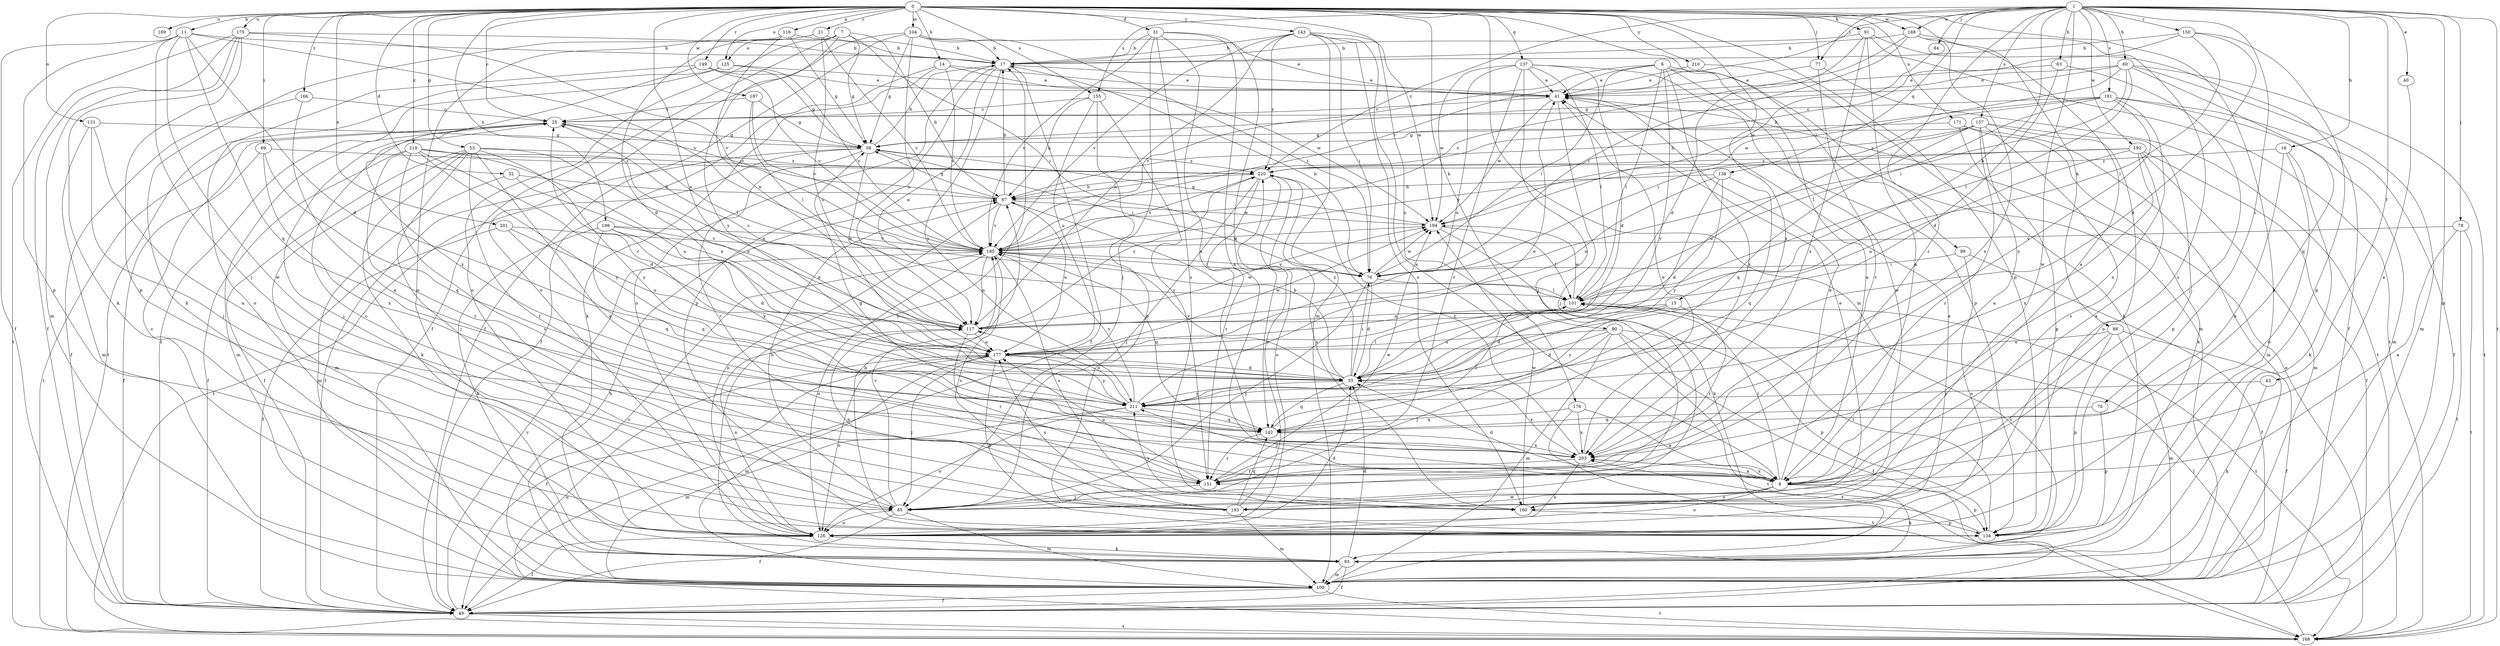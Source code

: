strict digraph  {
0;
1;
6;
7;
8;
11;
14;
15;
16;
17;
21;
25;
31;
32;
33;
40;
41;
43;
49;
53;
58;
60;
63;
67;
69;
70;
76;
77;
78;
84;
85;
88;
90;
91;
93;
99;
101;
104;
109;
116;
117;
121;
125;
126;
134;
137;
138;
142;
143;
149;
150;
151;
155;
157;
160;
166;
168;
169;
171;
175;
176;
177;
181;
185;
187;
188;
192;
193;
194;
198;
201;
203;
210;
211;
219;
220;
0 -> 11  [label=b];
0 -> 14  [label=b];
0 -> 21  [label=c];
0 -> 25  [label=c];
0 -> 31  [label=d];
0 -> 32  [label=d];
0 -> 53  [label=g];
0 -> 69  [label=i];
0 -> 77  [label=j];
0 -> 88  [label=k];
0 -> 90  [label=k];
0 -> 91  [label=k];
0 -> 93  [label=k];
0 -> 99  [label=l];
0 -> 104  [label=m];
0 -> 109  [label=m];
0 -> 116  [label=n];
0 -> 121  [label=o];
0 -> 125  [label=o];
0 -> 134  [label=p];
0 -> 137  [label=q];
0 -> 143  [label=r];
0 -> 149  [label=r];
0 -> 155  [label=s];
0 -> 166  [label=t];
0 -> 169  [label=u];
0 -> 171  [label=u];
0 -> 175  [label=u];
0 -> 176  [label=u];
0 -> 177  [label=u];
0 -> 187  [label=w];
0 -> 188  [label=w];
0 -> 198  [label=x];
0 -> 201  [label=x];
0 -> 203  [label=x];
0 -> 210  [label=y];
0 -> 219  [label=z];
1 -> 15  [label=b];
1 -> 16  [label=b];
1 -> 40  [label=e];
1 -> 43  [label=f];
1 -> 60  [label=h];
1 -> 63  [label=h];
1 -> 70  [label=i];
1 -> 77  [label=j];
1 -> 78  [label=j];
1 -> 84  [label=j];
1 -> 109  [label=m];
1 -> 138  [label=q];
1 -> 150  [label=r];
1 -> 151  [label=r];
1 -> 155  [label=s];
1 -> 157  [label=s];
1 -> 168  [label=t];
1 -> 181  [label=v];
1 -> 185  [label=v];
1 -> 188  [label=w];
1 -> 192  [label=w];
1 -> 193  [label=w];
1 -> 220  [label=z];
6 -> 8  [label=a];
6 -> 41  [label=e];
6 -> 76  [label=i];
6 -> 101  [label=l];
6 -> 109  [label=m];
6 -> 185  [label=v];
6 -> 193  [label=w];
6 -> 203  [label=x];
6 -> 211  [label=y];
7 -> 49  [label=f];
7 -> 58  [label=g];
7 -> 67  [label=h];
7 -> 76  [label=i];
7 -> 125  [label=o];
7 -> 126  [label=o];
7 -> 211  [label=y];
8 -> 33  [label=d];
8 -> 41  [label=e];
8 -> 93  [label=k];
8 -> 101  [label=l];
8 -> 126  [label=o];
8 -> 134  [label=p];
8 -> 160  [label=s];
8 -> 193  [label=w];
8 -> 203  [label=x];
8 -> 211  [label=y];
11 -> 17  [label=b];
11 -> 33  [label=d];
11 -> 49  [label=f];
11 -> 85  [label=j];
11 -> 134  [label=p];
11 -> 142  [label=q];
11 -> 185  [label=v];
11 -> 193  [label=w];
14 -> 41  [label=e];
14 -> 49  [label=f];
14 -> 93  [label=k];
14 -> 185  [label=v];
14 -> 194  [label=w];
15 -> 33  [label=d];
15 -> 117  [label=n];
15 -> 151  [label=r];
15 -> 211  [label=y];
16 -> 8  [label=a];
16 -> 93  [label=k];
16 -> 126  [label=o];
16 -> 220  [label=z];
17 -> 41  [label=e];
17 -> 49  [label=f];
17 -> 117  [label=n];
17 -> 126  [label=o];
17 -> 134  [label=p];
17 -> 211  [label=y];
21 -> 17  [label=b];
21 -> 33  [label=d];
21 -> 126  [label=o];
21 -> 177  [label=u];
21 -> 185  [label=v];
25 -> 58  [label=g];
25 -> 85  [label=j];
25 -> 101  [label=l];
25 -> 109  [label=m];
25 -> 168  [label=t];
31 -> 8  [label=a];
31 -> 17  [label=b];
31 -> 85  [label=j];
31 -> 142  [label=q];
31 -> 160  [label=s];
31 -> 185  [label=v];
31 -> 203  [label=x];
32 -> 67  [label=h];
32 -> 109  [label=m];
32 -> 117  [label=n];
33 -> 25  [label=c];
33 -> 67  [label=h];
33 -> 76  [label=i];
33 -> 101  [label=l];
33 -> 142  [label=q];
33 -> 185  [label=v];
33 -> 203  [label=x];
33 -> 211  [label=y];
33 -> 220  [label=z];
40 -> 8  [label=a];
41 -> 25  [label=c];
41 -> 85  [label=j];
41 -> 194  [label=w];
43 -> 93  [label=k];
43 -> 211  [label=y];
49 -> 168  [label=t];
49 -> 185  [label=v];
53 -> 8  [label=a];
53 -> 49  [label=f];
53 -> 85  [label=j];
53 -> 93  [label=k];
53 -> 109  [label=m];
53 -> 151  [label=r];
53 -> 177  [label=u];
53 -> 211  [label=y];
53 -> 220  [label=z];
58 -> 17  [label=b];
58 -> 49  [label=f];
58 -> 76  [label=i];
58 -> 117  [label=n];
58 -> 151  [label=r];
58 -> 168  [label=t];
58 -> 220  [label=z];
60 -> 41  [label=e];
60 -> 58  [label=g];
60 -> 76  [label=i];
60 -> 101  [label=l];
60 -> 109  [label=m];
60 -> 142  [label=q];
60 -> 168  [label=t];
60 -> 194  [label=w];
63 -> 33  [label=d];
63 -> 41  [label=e];
63 -> 85  [label=j];
67 -> 17  [label=b];
67 -> 25  [label=c];
67 -> 58  [label=g];
67 -> 126  [label=o];
67 -> 177  [label=u];
67 -> 185  [label=v];
67 -> 194  [label=w];
69 -> 49  [label=f];
69 -> 142  [label=q];
69 -> 203  [label=x];
69 -> 220  [label=z];
70 -> 134  [label=p];
70 -> 142  [label=q];
76 -> 17  [label=b];
76 -> 33  [label=d];
76 -> 85  [label=j];
76 -> 101  [label=l];
76 -> 185  [label=v];
76 -> 194  [label=w];
77 -> 41  [label=e];
77 -> 151  [label=r];
77 -> 168  [label=t];
78 -> 8  [label=a];
78 -> 49  [label=f];
78 -> 168  [label=t];
78 -> 185  [label=v];
84 -> 194  [label=w];
85 -> 49  [label=f];
85 -> 67  [label=h];
85 -> 109  [label=m];
85 -> 126  [label=o];
85 -> 185  [label=v];
88 -> 49  [label=f];
88 -> 109  [label=m];
88 -> 134  [label=p];
88 -> 160  [label=s];
88 -> 177  [label=u];
90 -> 33  [label=d];
90 -> 49  [label=f];
90 -> 85  [label=j];
90 -> 109  [label=m];
90 -> 134  [label=p];
90 -> 168  [label=t];
90 -> 177  [label=u];
91 -> 8  [label=a];
91 -> 17  [label=b];
91 -> 33  [label=d];
91 -> 49  [label=f];
91 -> 168  [label=t];
91 -> 203  [label=x];
93 -> 17  [label=b];
93 -> 33  [label=d];
93 -> 49  [label=f];
93 -> 109  [label=m];
99 -> 49  [label=f];
99 -> 76  [label=i];
99 -> 126  [label=o];
101 -> 117  [label=n];
101 -> 168  [label=t];
101 -> 194  [label=w];
104 -> 17  [label=b];
104 -> 41  [label=e];
104 -> 49  [label=f];
104 -> 58  [label=g];
104 -> 76  [label=i];
104 -> 117  [label=n];
104 -> 126  [label=o];
109 -> 49  [label=f];
109 -> 67  [label=h];
109 -> 168  [label=t];
109 -> 185  [label=v];
116 -> 17  [label=b];
116 -> 58  [label=g];
116 -> 93  [label=k];
116 -> 117  [label=n];
117 -> 25  [label=c];
117 -> 151  [label=r];
117 -> 177  [label=u];
117 -> 194  [label=w];
117 -> 220  [label=z];
121 -> 8  [label=a];
121 -> 58  [label=g];
121 -> 85  [label=j];
121 -> 109  [label=m];
125 -> 41  [label=e];
125 -> 49  [label=f];
125 -> 168  [label=t];
125 -> 185  [label=v];
126 -> 25  [label=c];
126 -> 33  [label=d];
126 -> 41  [label=e];
126 -> 49  [label=f];
126 -> 93  [label=k];
126 -> 117  [label=n];
134 -> 67  [label=h];
134 -> 101  [label=l];
134 -> 203  [label=x];
137 -> 33  [label=d];
137 -> 41  [label=e];
137 -> 85  [label=j];
137 -> 101  [label=l];
137 -> 134  [label=p];
137 -> 151  [label=r];
137 -> 177  [label=u];
137 -> 194  [label=w];
138 -> 33  [label=d];
138 -> 67  [label=h];
138 -> 117  [label=n];
138 -> 142  [label=q];
138 -> 211  [label=y];
142 -> 101  [label=l];
142 -> 151  [label=r];
142 -> 203  [label=x];
143 -> 8  [label=a];
143 -> 17  [label=b];
143 -> 76  [label=i];
143 -> 109  [label=m];
143 -> 117  [label=n];
143 -> 160  [label=s];
143 -> 185  [label=v];
143 -> 194  [label=w];
143 -> 220  [label=z];
149 -> 41  [label=e];
149 -> 58  [label=g];
149 -> 126  [label=o];
149 -> 185  [label=v];
149 -> 203  [label=x];
150 -> 17  [label=b];
150 -> 33  [label=d];
150 -> 67  [label=h];
150 -> 101  [label=l];
150 -> 134  [label=p];
151 -> 85  [label=j];
151 -> 177  [label=u];
151 -> 194  [label=w];
155 -> 25  [label=c];
155 -> 67  [label=h];
155 -> 134  [label=p];
155 -> 151  [label=r];
155 -> 177  [label=u];
157 -> 8  [label=a];
157 -> 58  [label=g];
157 -> 126  [label=o];
157 -> 134  [label=p];
157 -> 142  [label=q];
157 -> 151  [label=r];
157 -> 160  [label=s];
157 -> 177  [label=u];
157 -> 220  [label=z];
160 -> 134  [label=p];
160 -> 194  [label=w];
160 -> 211  [label=y];
166 -> 8  [label=a];
166 -> 25  [label=c];
166 -> 49  [label=f];
168 -> 41  [label=e];
168 -> 101  [label=l];
168 -> 177  [label=u];
171 -> 58  [label=g];
171 -> 93  [label=k];
171 -> 109  [label=m];
171 -> 134  [label=p];
175 -> 17  [label=b];
175 -> 49  [label=f];
175 -> 93  [label=k];
175 -> 109  [label=m];
175 -> 134  [label=p];
175 -> 168  [label=t];
175 -> 185  [label=v];
176 -> 8  [label=a];
176 -> 142  [label=q];
176 -> 168  [label=t];
176 -> 203  [label=x];
177 -> 33  [label=d];
177 -> 49  [label=f];
177 -> 85  [label=j];
177 -> 109  [label=m];
177 -> 126  [label=o];
177 -> 134  [label=p];
177 -> 194  [label=w];
177 -> 211  [label=y];
181 -> 25  [label=c];
181 -> 49  [label=f];
181 -> 67  [label=h];
181 -> 76  [label=i];
181 -> 101  [label=l];
181 -> 109  [label=m];
181 -> 203  [label=x];
181 -> 211  [label=y];
185 -> 76  [label=i];
185 -> 117  [label=n];
185 -> 126  [label=o];
185 -> 142  [label=q];
185 -> 160  [label=s];
187 -> 25  [label=c];
187 -> 58  [label=g];
187 -> 101  [label=l];
187 -> 185  [label=v];
188 -> 8  [label=a];
188 -> 17  [label=b];
188 -> 76  [label=i];
188 -> 160  [label=s];
188 -> 185  [label=v];
188 -> 203  [label=x];
192 -> 8  [label=a];
192 -> 49  [label=f];
192 -> 109  [label=m];
192 -> 177  [label=u];
192 -> 185  [label=v];
192 -> 203  [label=x];
192 -> 220  [label=z];
193 -> 25  [label=c];
193 -> 41  [label=e];
193 -> 109  [label=m];
193 -> 117  [label=n];
193 -> 142  [label=q];
193 -> 177  [label=u];
193 -> 185  [label=v];
193 -> 220  [label=z];
194 -> 58  [label=g];
194 -> 93  [label=k];
194 -> 101  [label=l];
194 -> 185  [label=v];
198 -> 33  [label=d];
198 -> 93  [label=k];
198 -> 117  [label=n];
198 -> 142  [label=q];
198 -> 185  [label=v];
198 -> 211  [label=y];
201 -> 49  [label=f];
201 -> 142  [label=q];
201 -> 177  [label=u];
201 -> 185  [label=v];
203 -> 8  [label=a];
203 -> 41  [label=e];
203 -> 58  [label=g];
203 -> 126  [label=o];
203 -> 151  [label=r];
203 -> 220  [label=z];
210 -> 41  [label=e];
210 -> 93  [label=k];
211 -> 41  [label=e];
211 -> 109  [label=m];
211 -> 117  [label=n];
211 -> 126  [label=o];
211 -> 142  [label=q];
211 -> 185  [label=v];
219 -> 33  [label=d];
219 -> 49  [label=f];
219 -> 117  [label=n];
219 -> 151  [label=r];
219 -> 160  [label=s];
219 -> 177  [label=u];
219 -> 211  [label=y];
219 -> 220  [label=z];
220 -> 67  [label=h];
220 -> 85  [label=j];
220 -> 126  [label=o];
220 -> 151  [label=r];
220 -> 160  [label=s];
220 -> 185  [label=v];
}
